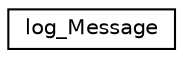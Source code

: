 digraph "Graphical Class Hierarchy"
{
 // INTERACTIVE_SVG=YES
  edge [fontname="Helvetica",fontsize="10",labelfontname="Helvetica",labelfontsize="10"];
  node [fontname="Helvetica",fontsize="10",shape=record];
  rankdir="LR";
  Node1 [label="log_Message",height=0.2,width=0.4,color="black", fillcolor="white", style="filled",URL="$structlog__Message.html"];
}
